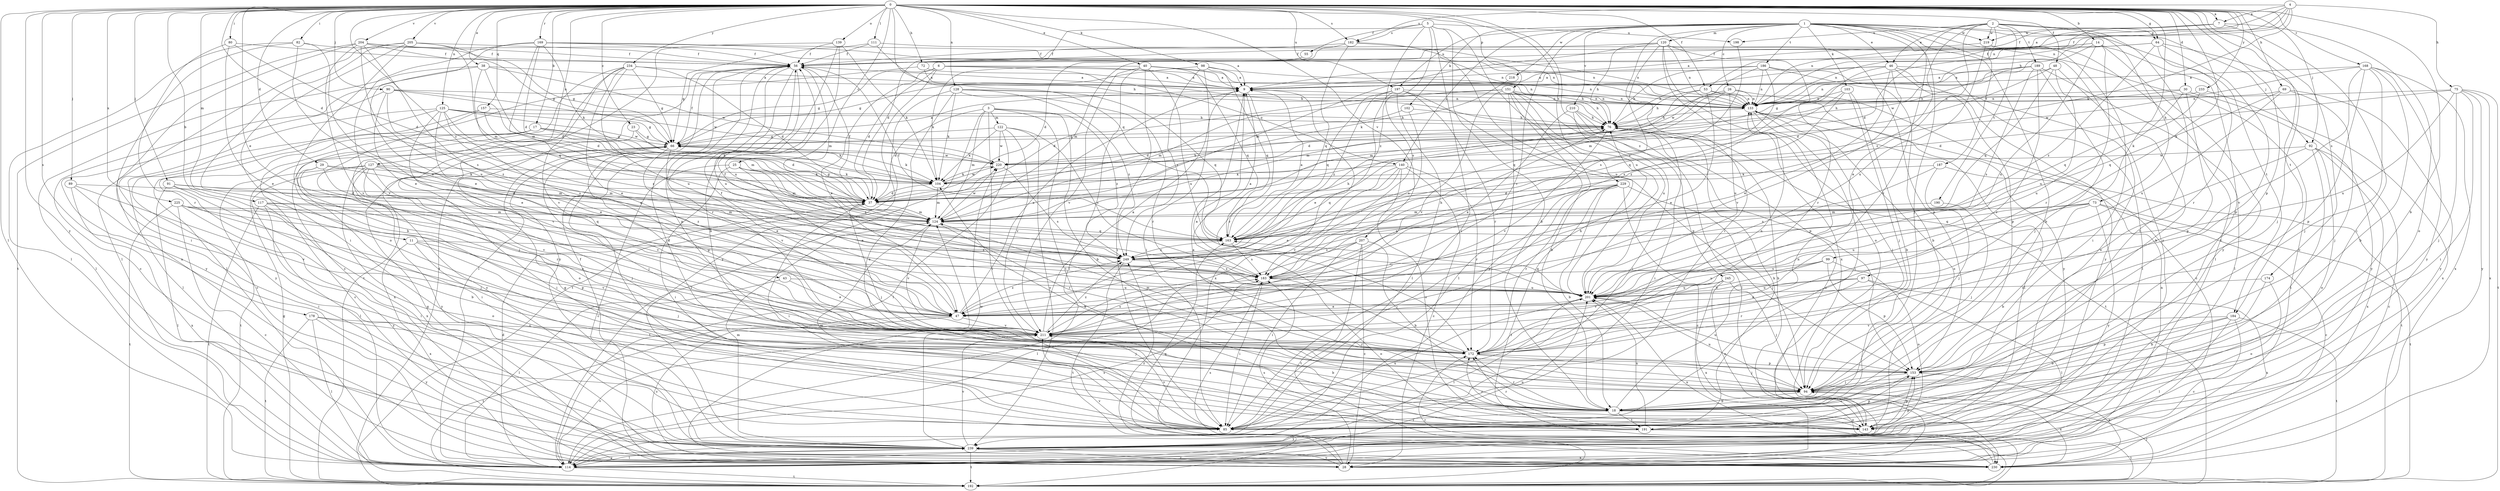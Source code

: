 strict digraph  {
0;
1;
2;
3;
4;
5;
6;
7;
9;
11;
14;
17;
18;
23;
25;
26;
28;
29;
30;
37;
38;
40;
43;
46;
47;
48;
53;
55;
56;
64;
66;
69;
72;
73;
75;
76;
80;
82;
85;
89;
90;
91;
92;
94;
97;
98;
99;
102;
103;
104;
111;
114;
117;
120;
122;
124;
125;
127;
128;
133;
139;
140;
143;
151;
153;
157;
163;
168;
169;
172;
174;
178;
182;
183;
184;
186;
187;
189;
190;
191;
192;
197;
198;
201;
204;
205;
207;
210;
211;
218;
219;
220;
225;
229;
230;
233;
234;
239;
245;
249;
0 -> 7  [label=a];
0 -> 11  [label=b];
0 -> 14  [label=b];
0 -> 17  [label=b];
0 -> 18  [label=b];
0 -> 23  [label=c];
0 -> 25  [label=c];
0 -> 29  [label=d];
0 -> 30  [label=d];
0 -> 37  [label=d];
0 -> 38  [label=e];
0 -> 40  [label=e];
0 -> 43  [label=e];
0 -> 48  [label=f];
0 -> 53  [label=f];
0 -> 64  [label=g];
0 -> 69  [label=h];
0 -> 72  [label=h];
0 -> 80  [label=i];
0 -> 82  [label=i];
0 -> 89  [label=j];
0 -> 90  [label=j];
0 -> 91  [label=j];
0 -> 92  [label=j];
0 -> 97  [label=k];
0 -> 98  [label=k];
0 -> 99  [label=k];
0 -> 111  [label=l];
0 -> 114  [label=l];
0 -> 117  [label=m];
0 -> 125  [label=n];
0 -> 127  [label=n];
0 -> 128  [label=n];
0 -> 133  [label=n];
0 -> 139  [label=o];
0 -> 151  [label=p];
0 -> 153  [label=p];
0 -> 157  [label=q];
0 -> 163  [label=q];
0 -> 168  [label=r];
0 -> 169  [label=r];
0 -> 174  [label=s];
0 -> 178  [label=s];
0 -> 182  [label=s];
0 -> 184  [label=t];
0 -> 197  [label=u];
0 -> 204  [label=v];
0 -> 205  [label=v];
0 -> 207  [label=v];
0 -> 225  [label=x];
0 -> 229  [label=x];
0 -> 233  [label=y];
0 -> 234  [label=y];
0 -> 239  [label=y];
0 -> 245  [label=z];
0 -> 249  [label=z];
1 -> 18  [label=b];
1 -> 26  [label=c];
1 -> 28  [label=c];
1 -> 46  [label=e];
1 -> 85  [label=i];
1 -> 92  [label=j];
1 -> 94  [label=j];
1 -> 102  [label=k];
1 -> 103  [label=k];
1 -> 120  [label=m];
1 -> 140  [label=o];
1 -> 172  [label=r];
1 -> 184  [label=t];
1 -> 186  [label=t];
1 -> 197  [label=u];
1 -> 210  [label=v];
1 -> 211  [label=v];
1 -> 218  [label=w];
1 -> 219  [label=w];
1 -> 239  [label=y];
2 -> 37  [label=d];
2 -> 46  [label=e];
2 -> 47  [label=e];
2 -> 64  [label=g];
2 -> 73  [label=h];
2 -> 187  [label=t];
2 -> 189  [label=t];
2 -> 190  [label=t];
2 -> 191  [label=t];
2 -> 198  [label=u];
2 -> 219  [label=w];
2 -> 249  [label=z];
3 -> 18  [label=b];
3 -> 37  [label=d];
3 -> 85  [label=i];
3 -> 114  [label=l];
3 -> 122  [label=m];
3 -> 124  [label=m];
3 -> 191  [label=t];
3 -> 249  [label=z];
4 -> 7  [label=a];
4 -> 9  [label=a];
4 -> 53  [label=f];
4 -> 75  [label=h];
4 -> 76  [label=h];
4 -> 104  [label=k];
4 -> 133  [label=n];
4 -> 182  [label=s];
5 -> 18  [label=b];
5 -> 37  [label=d];
5 -> 55  [label=f];
5 -> 85  [label=i];
5 -> 182  [label=s];
5 -> 183  [label=s];
5 -> 198  [label=u];
5 -> 201  [label=u];
5 -> 249  [label=z];
6 -> 9  [label=a];
6 -> 37  [label=d];
6 -> 47  [label=e];
6 -> 66  [label=g];
6 -> 76  [label=h];
6 -> 140  [label=o];
6 -> 239  [label=y];
7 -> 56  [label=f];
7 -> 85  [label=i];
7 -> 133  [label=n];
7 -> 143  [label=o];
7 -> 219  [label=w];
9 -> 133  [label=n];
9 -> 172  [label=r];
9 -> 230  [label=x];
11 -> 94  [label=j];
11 -> 191  [label=t];
11 -> 211  [label=v];
11 -> 230  [label=x];
11 -> 249  [label=z];
14 -> 9  [label=a];
14 -> 56  [label=f];
14 -> 172  [label=r];
14 -> 191  [label=t];
14 -> 201  [label=u];
14 -> 220  [label=w];
14 -> 239  [label=y];
17 -> 28  [label=c];
17 -> 37  [label=d];
17 -> 66  [label=g];
17 -> 104  [label=k];
17 -> 143  [label=o];
17 -> 230  [label=x];
18 -> 9  [label=a];
18 -> 56  [label=f];
18 -> 85  [label=i];
18 -> 133  [label=n];
18 -> 143  [label=o];
18 -> 172  [label=r];
18 -> 191  [label=t];
23 -> 66  [label=g];
23 -> 104  [label=k];
23 -> 239  [label=y];
25 -> 28  [label=c];
25 -> 47  [label=e];
25 -> 85  [label=i];
25 -> 104  [label=k];
25 -> 124  [label=m];
25 -> 249  [label=z];
26 -> 37  [label=d];
26 -> 124  [label=m];
26 -> 133  [label=n];
26 -> 163  [label=q];
26 -> 201  [label=u];
26 -> 239  [label=y];
28 -> 66  [label=g];
28 -> 133  [label=n];
28 -> 163  [label=q];
28 -> 183  [label=s];
28 -> 239  [label=y];
28 -> 249  [label=z];
29 -> 85  [label=i];
29 -> 104  [label=k];
29 -> 124  [label=m];
29 -> 172  [label=r];
29 -> 211  [label=v];
30 -> 76  [label=h];
30 -> 133  [label=n];
30 -> 153  [label=p];
30 -> 201  [label=u];
30 -> 239  [label=y];
37 -> 56  [label=f];
37 -> 66  [label=g];
37 -> 85  [label=i];
37 -> 94  [label=j];
37 -> 124  [label=m];
38 -> 9  [label=a];
38 -> 28  [label=c];
38 -> 37  [label=d];
38 -> 114  [label=l];
38 -> 163  [label=q];
38 -> 220  [label=w];
40 -> 9  [label=a];
40 -> 85  [label=i];
40 -> 104  [label=k];
40 -> 114  [label=l];
40 -> 133  [label=n];
40 -> 163  [label=q];
40 -> 201  [label=u];
40 -> 211  [label=v];
43 -> 47  [label=e];
43 -> 114  [label=l];
43 -> 201  [label=u];
46 -> 9  [label=a];
46 -> 47  [label=e];
46 -> 76  [label=h];
46 -> 114  [label=l];
46 -> 153  [label=p];
46 -> 183  [label=s];
46 -> 211  [label=v];
46 -> 239  [label=y];
47 -> 9  [label=a];
47 -> 28  [label=c];
47 -> 56  [label=f];
47 -> 192  [label=t];
47 -> 211  [label=v];
47 -> 249  [label=z];
48 -> 9  [label=a];
48 -> 18  [label=b];
48 -> 37  [label=d];
48 -> 163  [label=q];
48 -> 201  [label=u];
53 -> 28  [label=c];
53 -> 47  [label=e];
53 -> 76  [label=h];
53 -> 124  [label=m];
53 -> 133  [label=n];
55 -> 37  [label=d];
56 -> 9  [label=a];
56 -> 85  [label=i];
56 -> 114  [label=l];
56 -> 124  [label=m];
56 -> 153  [label=p];
56 -> 172  [label=r];
56 -> 201  [label=u];
56 -> 239  [label=y];
64 -> 56  [label=f];
64 -> 94  [label=j];
64 -> 133  [label=n];
64 -> 153  [label=p];
64 -> 172  [label=r];
64 -> 249  [label=z];
66 -> 9  [label=a];
66 -> 47  [label=e];
66 -> 56  [label=f];
66 -> 85  [label=i];
66 -> 94  [label=j];
66 -> 104  [label=k];
66 -> 211  [label=v];
66 -> 220  [label=w];
69 -> 94  [label=j];
69 -> 133  [label=n];
69 -> 163  [label=q];
69 -> 201  [label=u];
69 -> 239  [label=y];
72 -> 9  [label=a];
72 -> 76  [label=h];
72 -> 114  [label=l];
73 -> 18  [label=b];
73 -> 28  [label=c];
73 -> 124  [label=m];
73 -> 163  [label=q];
73 -> 192  [label=t];
73 -> 201  [label=u];
73 -> 239  [label=y];
75 -> 37  [label=d];
75 -> 85  [label=i];
75 -> 94  [label=j];
75 -> 133  [label=n];
75 -> 192  [label=t];
75 -> 201  [label=u];
75 -> 230  [label=x];
75 -> 239  [label=y];
76 -> 66  [label=g];
76 -> 85  [label=i];
76 -> 192  [label=t];
76 -> 211  [label=v];
80 -> 37  [label=d];
80 -> 47  [label=e];
80 -> 56  [label=f];
80 -> 172  [label=r];
82 -> 47  [label=e];
82 -> 56  [label=f];
82 -> 85  [label=i];
82 -> 114  [label=l];
82 -> 201  [label=u];
85 -> 124  [label=m];
85 -> 201  [label=u];
85 -> 211  [label=v];
89 -> 37  [label=d];
89 -> 85  [label=i];
89 -> 211  [label=v];
89 -> 230  [label=x];
90 -> 37  [label=d];
90 -> 47  [label=e];
90 -> 133  [label=n];
90 -> 220  [label=w];
90 -> 239  [label=y];
90 -> 249  [label=z];
91 -> 18  [label=b];
91 -> 37  [label=d];
91 -> 94  [label=j];
91 -> 114  [label=l];
91 -> 249  [label=z];
92 -> 28  [label=c];
92 -> 85  [label=i];
92 -> 143  [label=o];
92 -> 172  [label=r];
92 -> 220  [label=w];
92 -> 230  [label=x];
94 -> 18  [label=b];
94 -> 201  [label=u];
94 -> 230  [label=x];
97 -> 47  [label=e];
97 -> 114  [label=l];
97 -> 172  [label=r];
97 -> 201  [label=u];
97 -> 230  [label=x];
98 -> 9  [label=a];
98 -> 66  [label=g];
98 -> 85  [label=i];
98 -> 133  [label=n];
98 -> 163  [label=q];
98 -> 249  [label=z];
99 -> 47  [label=e];
99 -> 143  [label=o];
99 -> 153  [label=p];
99 -> 183  [label=s];
99 -> 201  [label=u];
102 -> 37  [label=d];
102 -> 76  [label=h];
102 -> 183  [label=s];
103 -> 18  [label=b];
103 -> 94  [label=j];
103 -> 133  [label=n];
103 -> 163  [label=q];
103 -> 249  [label=z];
104 -> 37  [label=d];
104 -> 76  [label=h];
104 -> 124  [label=m];
104 -> 220  [label=w];
111 -> 56  [label=f];
111 -> 66  [label=g];
111 -> 76  [label=h];
111 -> 133  [label=n];
114 -> 37  [label=d];
114 -> 183  [label=s];
114 -> 192  [label=t];
114 -> 201  [label=u];
114 -> 211  [label=v];
114 -> 239  [label=y];
117 -> 124  [label=m];
117 -> 143  [label=o];
117 -> 153  [label=p];
117 -> 183  [label=s];
117 -> 192  [label=t];
117 -> 239  [label=y];
120 -> 56  [label=f];
120 -> 76  [label=h];
120 -> 124  [label=m];
120 -> 133  [label=n];
120 -> 143  [label=o];
120 -> 153  [label=p];
120 -> 172  [label=r];
120 -> 183  [label=s];
120 -> 230  [label=x];
122 -> 66  [label=g];
122 -> 104  [label=k];
122 -> 114  [label=l];
122 -> 183  [label=s];
122 -> 211  [label=v];
122 -> 220  [label=w];
122 -> 239  [label=y];
124 -> 163  [label=q];
124 -> 172  [label=r];
124 -> 211  [label=v];
124 -> 220  [label=w];
125 -> 28  [label=c];
125 -> 47  [label=e];
125 -> 66  [label=g];
125 -> 76  [label=h];
125 -> 183  [label=s];
125 -> 211  [label=v];
125 -> 220  [label=w];
125 -> 239  [label=y];
125 -> 249  [label=z];
127 -> 94  [label=j];
127 -> 104  [label=k];
127 -> 114  [label=l];
127 -> 124  [label=m];
127 -> 163  [label=q];
127 -> 192  [label=t];
127 -> 211  [label=v];
127 -> 230  [label=x];
127 -> 239  [label=y];
128 -> 104  [label=k];
128 -> 133  [label=n];
128 -> 143  [label=o];
128 -> 163  [label=q];
128 -> 172  [label=r];
128 -> 192  [label=t];
128 -> 249  [label=z];
133 -> 76  [label=h];
133 -> 85  [label=i];
133 -> 94  [label=j];
133 -> 114  [label=l];
133 -> 143  [label=o];
139 -> 18  [label=b];
139 -> 56  [label=f];
139 -> 104  [label=k];
139 -> 192  [label=t];
139 -> 201  [label=u];
140 -> 28  [label=c];
140 -> 47  [label=e];
140 -> 104  [label=k];
140 -> 143  [label=o];
140 -> 163  [label=q];
140 -> 172  [label=r];
140 -> 211  [label=v];
143 -> 76  [label=h];
143 -> 104  [label=k];
143 -> 153  [label=p];
143 -> 172  [label=r];
151 -> 18  [label=b];
151 -> 37  [label=d];
151 -> 76  [label=h];
151 -> 114  [label=l];
151 -> 124  [label=m];
151 -> 133  [label=n];
151 -> 153  [label=p];
151 -> 201  [label=u];
151 -> 211  [label=v];
151 -> 239  [label=y];
153 -> 85  [label=i];
153 -> 94  [label=j];
153 -> 201  [label=u];
153 -> 230  [label=x];
157 -> 76  [label=h];
157 -> 94  [label=j];
157 -> 114  [label=l];
157 -> 124  [label=m];
163 -> 9  [label=a];
163 -> 56  [label=f];
163 -> 76  [label=h];
163 -> 183  [label=s];
163 -> 249  [label=z];
168 -> 9  [label=a];
168 -> 18  [label=b];
168 -> 94  [label=j];
168 -> 153  [label=p];
168 -> 211  [label=v];
168 -> 220  [label=w];
168 -> 230  [label=x];
168 -> 239  [label=y];
169 -> 9  [label=a];
169 -> 37  [label=d];
169 -> 47  [label=e];
169 -> 56  [label=f];
169 -> 104  [label=k];
169 -> 124  [label=m];
169 -> 133  [label=n];
169 -> 211  [label=v];
172 -> 9  [label=a];
172 -> 66  [label=g];
172 -> 94  [label=j];
172 -> 124  [label=m];
172 -> 133  [label=n];
172 -> 153  [label=p];
174 -> 18  [label=b];
174 -> 143  [label=o];
174 -> 201  [label=u];
178 -> 94  [label=j];
178 -> 114  [label=l];
178 -> 192  [label=t];
178 -> 211  [label=v];
178 -> 239  [label=y];
182 -> 56  [label=f];
182 -> 124  [label=m];
182 -> 133  [label=n];
182 -> 163  [label=q];
182 -> 201  [label=u];
183 -> 9  [label=a];
183 -> 56  [label=f];
183 -> 76  [label=h];
183 -> 85  [label=i];
183 -> 143  [label=o];
183 -> 201  [label=u];
184 -> 18  [label=b];
184 -> 28  [label=c];
184 -> 114  [label=l];
184 -> 153  [label=p];
184 -> 192  [label=t];
184 -> 211  [label=v];
186 -> 9  [label=a];
186 -> 18  [label=b];
186 -> 76  [label=h];
186 -> 124  [label=m];
186 -> 133  [label=n];
186 -> 143  [label=o];
186 -> 220  [label=w];
187 -> 94  [label=j];
187 -> 104  [label=k];
187 -> 183  [label=s];
187 -> 192  [label=t];
189 -> 9  [label=a];
189 -> 66  [label=g];
189 -> 94  [label=j];
189 -> 114  [label=l];
189 -> 133  [label=n];
189 -> 172  [label=r];
189 -> 183  [label=s];
190 -> 94  [label=j];
190 -> 124  [label=m];
191 -> 66  [label=g];
191 -> 76  [label=h];
191 -> 153  [label=p];
191 -> 172  [label=r];
191 -> 192  [label=t];
191 -> 201  [label=u];
191 -> 239  [label=y];
192 -> 66  [label=g];
192 -> 94  [label=j];
192 -> 172  [label=r];
197 -> 47  [label=e];
197 -> 114  [label=l];
197 -> 133  [label=n];
197 -> 153  [label=p];
197 -> 163  [label=q];
197 -> 172  [label=r];
197 -> 249  [label=z];
198 -> 249  [label=z];
201 -> 47  [label=e];
201 -> 114  [label=l];
201 -> 163  [label=q];
204 -> 56  [label=f];
204 -> 66  [label=g];
204 -> 133  [label=n];
204 -> 183  [label=s];
204 -> 192  [label=t];
204 -> 201  [label=u];
204 -> 211  [label=v];
204 -> 230  [label=x];
205 -> 18  [label=b];
205 -> 56  [label=f];
205 -> 66  [label=g];
205 -> 85  [label=i];
205 -> 114  [label=l];
205 -> 124  [label=m];
205 -> 143  [label=o];
207 -> 18  [label=b];
207 -> 28  [label=c];
207 -> 85  [label=i];
207 -> 114  [label=l];
207 -> 192  [label=t];
207 -> 249  [label=z];
210 -> 28  [label=c];
210 -> 47  [label=e];
210 -> 76  [label=h];
210 -> 85  [label=i];
210 -> 114  [label=l];
211 -> 9  [label=a];
211 -> 18  [label=b];
211 -> 76  [label=h];
211 -> 172  [label=r];
211 -> 183  [label=s];
211 -> 249  [label=z];
218 -> 104  [label=k];
219 -> 56  [label=f];
219 -> 85  [label=i];
219 -> 114  [label=l];
219 -> 201  [label=u];
220 -> 104  [label=k];
220 -> 183  [label=s];
225 -> 28  [label=c];
225 -> 85  [label=i];
225 -> 124  [label=m];
225 -> 163  [label=q];
225 -> 192  [label=t];
225 -> 211  [label=v];
229 -> 18  [label=b];
229 -> 28  [label=c];
229 -> 37  [label=d];
229 -> 85  [label=i];
229 -> 94  [label=j];
229 -> 172  [label=r];
229 -> 183  [label=s];
229 -> 192  [label=t];
230 -> 124  [label=m];
230 -> 183  [label=s];
230 -> 201  [label=u];
230 -> 211  [label=v];
233 -> 133  [label=n];
233 -> 163  [label=q];
233 -> 230  [label=x];
234 -> 9  [label=a];
234 -> 28  [label=c];
234 -> 37  [label=d];
234 -> 47  [label=e];
234 -> 66  [label=g];
234 -> 192  [label=t];
234 -> 201  [label=u];
234 -> 211  [label=v];
239 -> 28  [label=c];
239 -> 56  [label=f];
239 -> 114  [label=l];
239 -> 124  [label=m];
239 -> 153  [label=p];
239 -> 192  [label=t];
239 -> 211  [label=v];
239 -> 220  [label=w];
239 -> 230  [label=x];
245 -> 94  [label=j];
245 -> 143  [label=o];
245 -> 201  [label=u];
245 -> 211  [label=v];
245 -> 230  [label=x];
249 -> 183  [label=s];
249 -> 192  [label=t];
}

